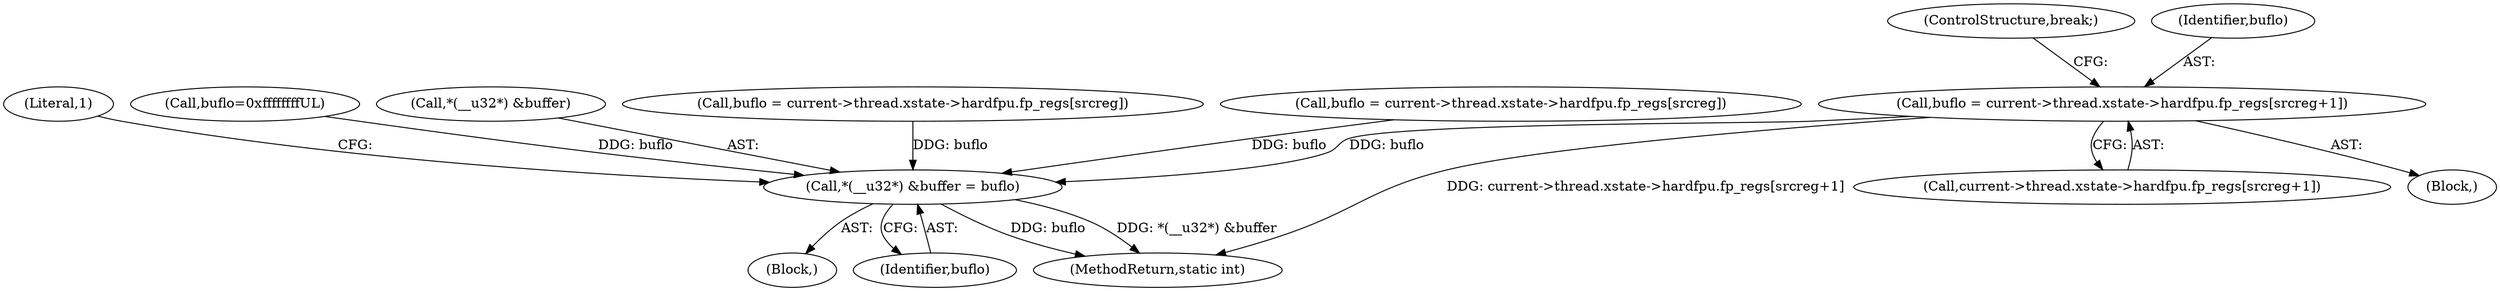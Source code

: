 digraph "0_linux_a8b0ca17b80e92faab46ee7179ba9e99ccb61233_25@API" {
"1000251" [label="(Call,buflo = current->thread.xstate->hardfpu.fp_regs[srcreg+1])"];
"1000277" [label="(Call,*(__u32*) &buffer = buflo)"];
"1000251" [label="(Call,buflo = current->thread.xstate->hardfpu.fp_regs[srcreg+1])"];
"1000322" [label="(MethodReturn,static int)"];
"1000277" [label="(Call,*(__u32*) &buffer = buflo)"];
"1000287" [label="(Literal,1)"];
"1000145" [label="(Block,)"];
"1000266" [label="(ControlStructure,break;)"];
"1000148" [label="(Call,buflo=0xffffffffUL)"];
"1000252" [label="(Identifier,buflo)"];
"1000253" [label="(Call,current->thread.xstate->hardfpu.fp_regs[srcreg+1])"];
"1000278" [label="(Call,*(__u32*) &buffer)"];
"1000237" [label="(Block,)"];
"1000190" [label="(Call,buflo = current->thread.xstate->hardfpu.fp_regs[srcreg])"];
"1000283" [label="(Identifier,buflo)"];
"1000208" [label="(Call,buflo = current->thread.xstate->hardfpu.fp_regs[srcreg])"];
"1000251" -> "1000237"  [label="AST: "];
"1000251" -> "1000253"  [label="CFG: "];
"1000252" -> "1000251"  [label="AST: "];
"1000253" -> "1000251"  [label="AST: "];
"1000266" -> "1000251"  [label="CFG: "];
"1000251" -> "1000322"  [label="DDG: current->thread.xstate->hardfpu.fp_regs[srcreg+1]"];
"1000251" -> "1000277"  [label="DDG: buflo"];
"1000277" -> "1000145"  [label="AST: "];
"1000277" -> "1000283"  [label="CFG: "];
"1000278" -> "1000277"  [label="AST: "];
"1000283" -> "1000277"  [label="AST: "];
"1000287" -> "1000277"  [label="CFG: "];
"1000277" -> "1000322"  [label="DDG: *(__u32*) &buffer"];
"1000277" -> "1000322"  [label="DDG: buflo"];
"1000208" -> "1000277"  [label="DDG: buflo"];
"1000190" -> "1000277"  [label="DDG: buflo"];
"1000148" -> "1000277"  [label="DDG: buflo"];
}
